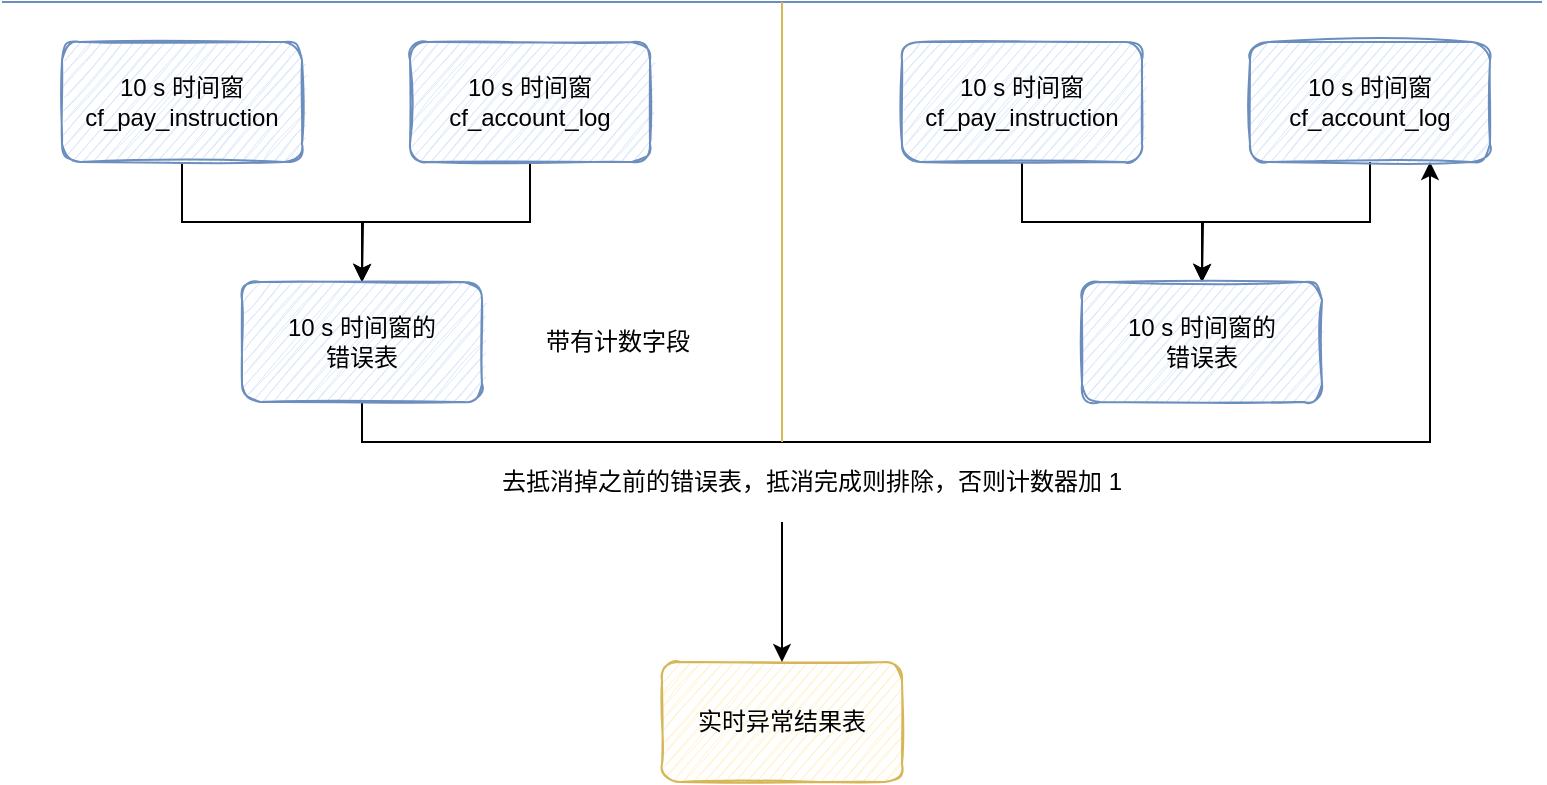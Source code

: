 <mxfile version="15.1.2" type="github">
  <diagram id="ekojfM5daiF6v0hRuksb" name="第 1 页">
    <mxGraphModel dx="782" dy="523" grid="1" gridSize="10" guides="1" tooltips="1" connect="1" arrows="1" fold="1" page="1" pageScale="1" pageWidth="827" pageHeight="1169" math="0" shadow="0">
      <root>
        <mxCell id="0" />
        <mxCell id="1" parent="0" />
        <mxCell id="PJY1jU5YXkeDaMY-Jb8y-4" style="edgeStyle=orthogonalEdgeStyle;rounded=0;orthogonalLoop=1;jettySize=auto;html=1;exitX=0.5;exitY=1;exitDx=0;exitDy=0;entryX=0.5;entryY=0;entryDx=0;entryDy=0;" edge="1" parent="1" source="PJY1jU5YXkeDaMY-Jb8y-1" target="PJY1jU5YXkeDaMY-Jb8y-3">
          <mxGeometry relative="1" as="geometry" />
        </mxCell>
        <mxCell id="PJY1jU5YXkeDaMY-Jb8y-1" value="10 s 时间窗&lt;br&gt;cf_pay_instruction" style="rounded=1;whiteSpace=wrap;html=1;fillColor=#dae8fc;strokeColor=#6c8ebf;sketch=1;" vertex="1" parent="1">
          <mxGeometry x="240" y="200" width="120" height="60" as="geometry" />
        </mxCell>
        <mxCell id="PJY1jU5YXkeDaMY-Jb8y-5" style="edgeStyle=orthogonalEdgeStyle;rounded=0;orthogonalLoop=1;jettySize=auto;html=1;exitX=0.5;exitY=1;exitDx=0;exitDy=0;" edge="1" parent="1" source="PJY1jU5YXkeDaMY-Jb8y-2">
          <mxGeometry relative="1" as="geometry">
            <mxPoint x="390" y="320" as="targetPoint" />
          </mxGeometry>
        </mxCell>
        <mxCell id="PJY1jU5YXkeDaMY-Jb8y-2" value="10 s 时间窗&lt;br&gt;cf_account_log" style="rounded=1;whiteSpace=wrap;html=1;fillColor=#dae8fc;strokeColor=#6c8ebf;sketch=1;" vertex="1" parent="1">
          <mxGeometry x="414" y="200" width="120" height="60" as="geometry" />
        </mxCell>
        <mxCell id="PJY1jU5YXkeDaMY-Jb8y-15" style="edgeStyle=orthogonalEdgeStyle;rounded=0;orthogonalLoop=1;jettySize=auto;html=1;exitX=0.5;exitY=1;exitDx=0;exitDy=0;entryX=0.75;entryY=1;entryDx=0;entryDy=0;" edge="1" parent="1" source="PJY1jU5YXkeDaMY-Jb8y-3" target="PJY1jU5YXkeDaMY-Jb8y-13">
          <mxGeometry relative="1" as="geometry" />
        </mxCell>
        <mxCell id="PJY1jU5YXkeDaMY-Jb8y-3" value="10 s 时间窗的&lt;br&gt;错误表" style="rounded=1;whiteSpace=wrap;html=1;sketch=1;fillColor=#dae8fc;strokeColor=#6c8ebf;" vertex="1" parent="1">
          <mxGeometry x="330" y="320" width="120" height="60" as="geometry" />
        </mxCell>
        <mxCell id="PJY1jU5YXkeDaMY-Jb8y-6" value="带有计数字段" style="text;html=1;strokeColor=none;fillColor=none;align=center;verticalAlign=middle;whiteSpace=wrap;rounded=0;sketch=1;" vertex="1" parent="1">
          <mxGeometry x="460" y="340" width="116" height="20" as="geometry" />
        </mxCell>
        <mxCell id="PJY1jU5YXkeDaMY-Jb8y-8" value="" style="endArrow=none;html=1;fillColor=#dae8fc;strokeColor=#6c8ebf;" edge="1" parent="1">
          <mxGeometry width="50" height="50" relative="1" as="geometry">
            <mxPoint x="210" y="180" as="sourcePoint" />
            <mxPoint x="980" y="180" as="targetPoint" />
          </mxGeometry>
        </mxCell>
        <mxCell id="PJY1jU5YXkeDaMY-Jb8y-9" value="" style="endArrow=none;html=1;fillColor=#fff2cc;strokeColor=#d6b656;" edge="1" parent="1">
          <mxGeometry width="50" height="50" relative="1" as="geometry">
            <mxPoint x="600" y="400" as="sourcePoint" />
            <mxPoint x="600" y="180" as="targetPoint" />
          </mxGeometry>
        </mxCell>
        <mxCell id="PJY1jU5YXkeDaMY-Jb8y-10" style="edgeStyle=orthogonalEdgeStyle;rounded=0;orthogonalLoop=1;jettySize=auto;html=1;exitX=0.5;exitY=1;exitDx=0;exitDy=0;entryX=0.5;entryY=0;entryDx=0;entryDy=0;" edge="1" parent="1" source="PJY1jU5YXkeDaMY-Jb8y-11" target="PJY1jU5YXkeDaMY-Jb8y-14">
          <mxGeometry relative="1" as="geometry" />
        </mxCell>
        <mxCell id="PJY1jU5YXkeDaMY-Jb8y-11" value="10 s 时间窗&lt;br&gt;cf_pay_instruction" style="rounded=1;whiteSpace=wrap;html=1;fillColor=#dae8fc;strokeColor=#6c8ebf;sketch=1;" vertex="1" parent="1">
          <mxGeometry x="660" y="200" width="120" height="60" as="geometry" />
        </mxCell>
        <mxCell id="PJY1jU5YXkeDaMY-Jb8y-12" style="edgeStyle=orthogonalEdgeStyle;rounded=0;orthogonalLoop=1;jettySize=auto;html=1;exitX=0.5;exitY=1;exitDx=0;exitDy=0;" edge="1" parent="1" source="PJY1jU5YXkeDaMY-Jb8y-13">
          <mxGeometry relative="1" as="geometry">
            <mxPoint x="810" y="320" as="targetPoint" />
          </mxGeometry>
        </mxCell>
        <mxCell id="PJY1jU5YXkeDaMY-Jb8y-13" value="10 s 时间窗&lt;br&gt;cf_account_log" style="rounded=1;whiteSpace=wrap;html=1;fillColor=#dae8fc;strokeColor=#6c8ebf;sketch=1;" vertex="1" parent="1">
          <mxGeometry x="834" y="200" width="120" height="60" as="geometry" />
        </mxCell>
        <mxCell id="PJY1jU5YXkeDaMY-Jb8y-14" value="10 s 时间窗的&lt;br&gt;错误表" style="rounded=1;whiteSpace=wrap;html=1;sketch=1;fillColor=#dae8fc;strokeColor=#6c8ebf;" vertex="1" parent="1">
          <mxGeometry x="750" y="320" width="120" height="60" as="geometry" />
        </mxCell>
        <mxCell id="PJY1jU5YXkeDaMY-Jb8y-16" value="去抵消掉之前的错误表，抵消完成则排除，否则计数器加 1" style="text;html=1;strokeColor=none;fillColor=none;align=center;verticalAlign=middle;whiteSpace=wrap;rounded=0;sketch=1;" vertex="1" parent="1">
          <mxGeometry x="390" y="410" width="450" height="20" as="geometry" />
        </mxCell>
        <mxCell id="PJY1jU5YXkeDaMY-Jb8y-19" value="实时异常结果表" style="rounded=1;whiteSpace=wrap;html=1;sketch=1;fillColor=#fff2cc;strokeColor=#d6b656;" vertex="1" parent="1">
          <mxGeometry x="540" y="510" width="120" height="60" as="geometry" />
        </mxCell>
        <mxCell id="PJY1jU5YXkeDaMY-Jb8y-20" value="" style="endArrow=classic;html=1;entryX=0.5;entryY=0;entryDx=0;entryDy=0;" edge="1" parent="1" target="PJY1jU5YXkeDaMY-Jb8y-19">
          <mxGeometry width="50" height="50" relative="1" as="geometry">
            <mxPoint x="600" y="440" as="sourcePoint" />
            <mxPoint x="670" y="440" as="targetPoint" />
          </mxGeometry>
        </mxCell>
      </root>
    </mxGraphModel>
  </diagram>
</mxfile>
